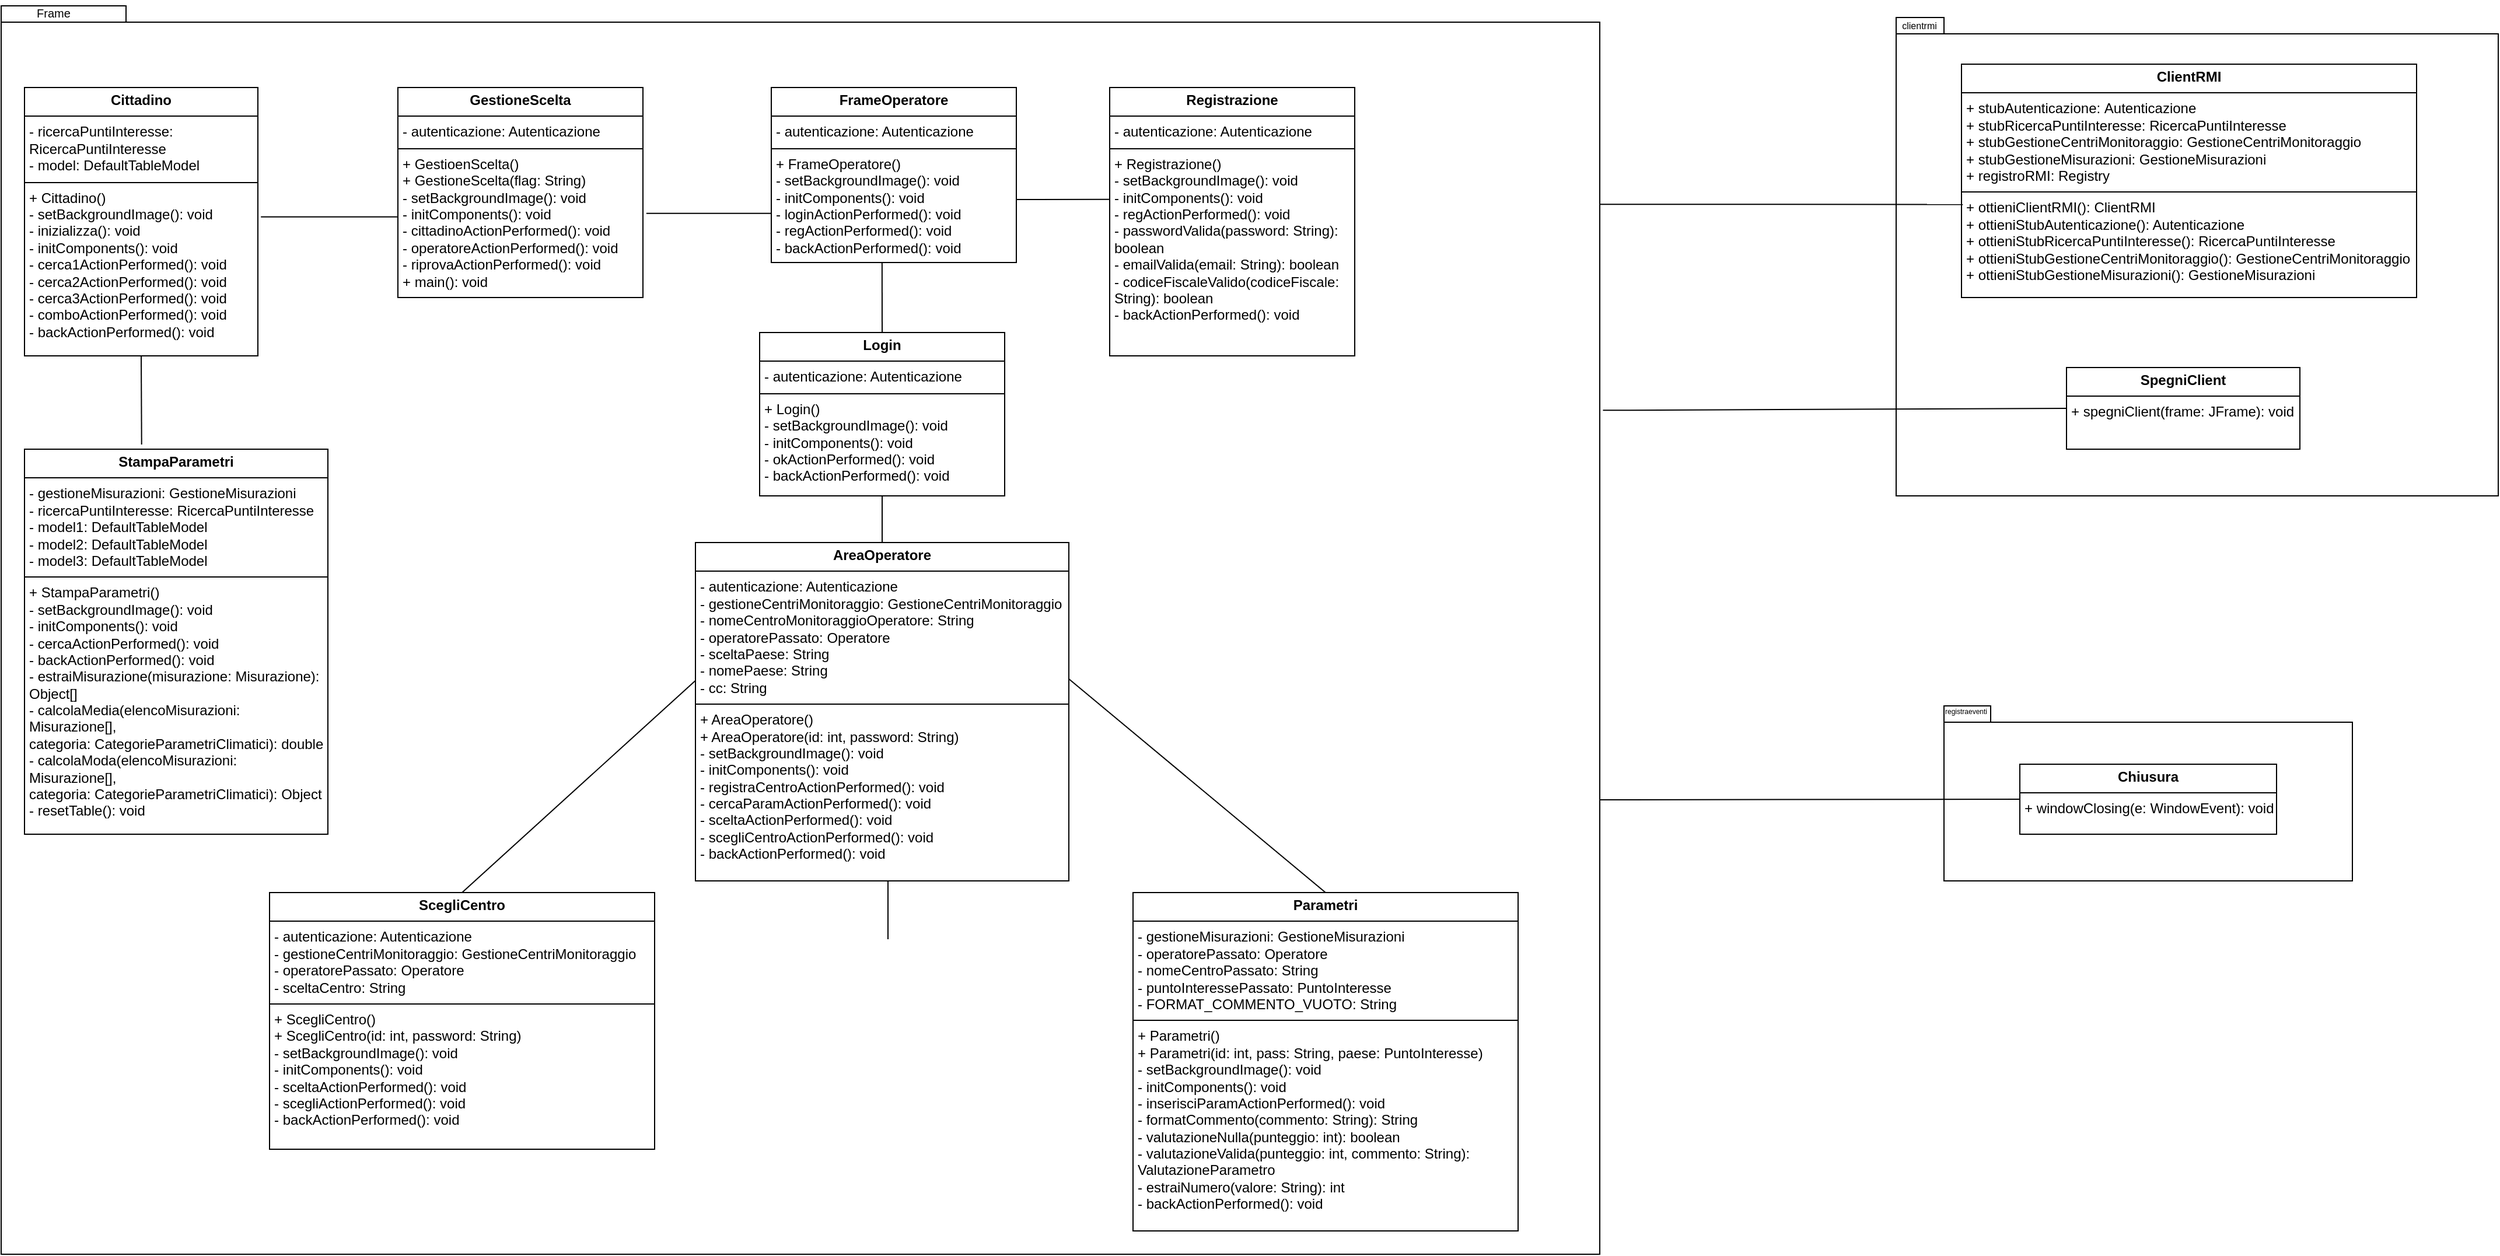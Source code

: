 <mxfile version="24.7.6">
  <diagram name="Pagina-1" id="-jRxLfGOwWOgaEGNrEnS">
    <mxGraphModel dx="1430" dy="750" grid="1" gridSize="10" guides="1" tooltips="1" connect="1" arrows="1" fold="1" page="1" pageScale="1" pageWidth="827" pageHeight="1169" math="0" shadow="0">
      <root>
        <mxCell id="0" />
        <mxCell id="1" parent="0" />
        <mxCell id="-e0q60Qx5HBaMIwugsIq-32" value="" style="shape=folder;fontStyle=1;spacingTop=10;tabWidth=40;tabHeight=14;tabPosition=left;html=1;whiteSpace=wrap;" parent="1" vertex="1">
          <mxGeometry x="1695" y="670" width="350" height="150" as="geometry" />
        </mxCell>
        <mxCell id="-e0q60Qx5HBaMIwugsIq-25" value="" style="shape=folder;fontStyle=1;spacingTop=10;tabWidth=40;tabHeight=14;tabPosition=left;html=1;whiteSpace=wrap;" parent="1" vertex="1">
          <mxGeometry x="1654" y="80" width="516" height="410" as="geometry" />
        </mxCell>
        <mxCell id="-e0q60Qx5HBaMIwugsIq-20" value="" style="shape=folder;fontStyle=1;spacingTop=10;tabWidth=40;tabHeight=14;tabPosition=left;html=1;whiteSpace=wrap;" parent="1" vertex="1">
          <mxGeometry x="30" y="70" width="1370" height="1070" as="geometry" />
        </mxCell>
        <mxCell id="-e0q60Qx5HBaMIwugsIq-21" value="Frame" style="text;html=1;align=center;verticalAlign=bottom;whiteSpace=wrap;rounded=0;fontSize=10;" parent="1" vertex="1">
          <mxGeometry x="50" y="65" width="50" height="20" as="geometry" />
        </mxCell>
        <mxCell id="-e0q60Qx5HBaMIwugsIq-22" value="&lt;p style=&quot;margin:0px;margin-top:4px;text-align:center;&quot;&gt;&lt;b&gt;ClientRMI&lt;/b&gt;&lt;/p&gt;&lt;hr size=&quot;1&quot; style=&quot;border-style:solid;&quot;&gt;&lt;p style=&quot;margin:0px;margin-left:4px;&quot;&gt;+&amp;nbsp;stubAutenticazione:&amp;nbsp;Autenticazione&lt;/p&gt;&lt;p style=&quot;margin:0px;margin-left:4px;&quot;&gt;+&amp;nbsp;stubRicercaPuntiInteresse:&amp;nbsp;RicercaPuntiInteresse&lt;/p&gt;&lt;p style=&quot;margin:0px;margin-left:4px;&quot;&gt;+&amp;nbsp;stubGestioneCentriMonitoraggio:&amp;nbsp;GestioneCentriMonitoraggio&lt;/p&gt;&lt;p style=&quot;margin:0px;margin-left:4px;&quot;&gt;+&amp;nbsp;stubGestioneMisurazioni:&amp;nbsp;GestioneMisurazioni&lt;/p&gt;&lt;p style=&quot;margin:0px;margin-left:4px;&quot;&gt;+&amp;nbsp;registroRMI:&amp;nbsp;Registry&lt;/p&gt;&lt;hr size=&quot;1&quot; style=&quot;border-style:solid;&quot;&gt;&lt;p style=&quot;margin:0px;margin-left:4px;&quot;&gt;+&amp;nbsp;ottieniClientRMI(): ClientRMI&lt;/p&gt;&lt;p style=&quot;margin:0px;margin-left:4px;&quot;&gt;+&amp;nbsp;ottieniStubAutenticazione(): Autenticazione&lt;/p&gt;&lt;p style=&quot;margin:0px;margin-left:4px;&quot;&gt;+&amp;nbsp;ottieniStubRicercaPuntiInteresse():&amp;nbsp;RicercaPuntiInteresse&lt;/p&gt;&lt;p style=&quot;margin:0px;margin-left:4px;&quot;&gt;+&amp;nbsp;ottieniStubGestioneCentriMonitoraggio():&amp;nbsp;GestioneCentriMonitoraggio&lt;/p&gt;&lt;p style=&quot;margin:0px;margin-left:4px;&quot;&gt;+&amp;nbsp;ottieniStubGestioneMisurazioni():&amp;nbsp;GestioneMisurazioni&lt;/p&gt;" style="verticalAlign=top;align=left;overflow=fill;html=1;whiteSpace=wrap;" parent="1" vertex="1">
          <mxGeometry x="1710" y="120" width="390" height="200" as="geometry" />
        </mxCell>
        <mxCell id="-e0q60Qx5HBaMIwugsIq-23" value="&lt;p style=&quot;margin:0px;margin-top:4px;text-align:center;&quot;&gt;&lt;b&gt;SpegniClient&lt;/b&gt;&lt;/p&gt;&lt;hr size=&quot;1&quot; style=&quot;border-style:solid;&quot;&gt;&lt;p style=&quot;margin:0px;margin-left:4px;&quot;&gt;+&amp;nbsp;spegniClient(frame: JFrame): void&lt;/p&gt;" style="verticalAlign=top;align=left;overflow=fill;html=1;whiteSpace=wrap;" parent="1" vertex="1">
          <mxGeometry x="1800" y="380" width="200" height="70" as="geometry" />
        </mxCell>
        <mxCell id="-e0q60Qx5HBaMIwugsIq-27" value="clientrmi" style="text;html=1;align=center;verticalAlign=bottom;whiteSpace=wrap;rounded=0;fontSize=8;" parent="1" vertex="1">
          <mxGeometry x="1654" y="85" width="40" height="10" as="geometry" />
        </mxCell>
        <mxCell id="-e0q60Qx5HBaMIwugsIq-31" value="&lt;p style=&quot;margin:0px;margin-top:4px;text-align:center;&quot;&gt;&lt;b&gt;Chiusura&lt;/b&gt;&lt;/p&gt;&lt;hr size=&quot;1&quot; style=&quot;border-style:solid;&quot;&gt;&lt;p style=&quot;margin:0px;margin-left:4px;&quot;&gt;+&amp;nbsp;windowClosing(e: WindowEvent): void&lt;/p&gt;" style="verticalAlign=top;align=left;overflow=fill;html=1;whiteSpace=wrap;" parent="1" vertex="1">
          <mxGeometry x="1760" y="720" width="220" height="60" as="geometry" />
        </mxCell>
        <mxCell id="-e0q60Qx5HBaMIwugsIq-33" value="registraeventi" style="text;html=1;align=center;verticalAlign=bottom;whiteSpace=wrap;rounded=0;fontSize=6;" parent="1" vertex="1">
          <mxGeometry x="1694" y="680" width="40" as="geometry" />
        </mxCell>
        <mxCell id="-e0q60Qx5HBaMIwugsIq-34" value="" style="endArrow=none;html=1;rounded=0;entryX=0;entryY=0.5;entryDx=0;entryDy=0;exitX=1;exitY=0.636;exitDx=0;exitDy=0;exitPerimeter=0;" parent="1" target="-e0q60Qx5HBaMIwugsIq-31" edge="1" source="-e0q60Qx5HBaMIwugsIq-20">
          <mxGeometry width="50" height="50" relative="1" as="geometry">
            <mxPoint x="1420" y="750" as="sourcePoint" />
            <mxPoint x="1540" y="680" as="targetPoint" />
          </mxGeometry>
        </mxCell>
        <mxCell id="ekA_cD8WviMU0AE-hVwQ-1" value="&lt;p style=&quot;margin:0px;margin-top:4px;text-align:center;&quot;&gt;&lt;b&gt;GestioneScelta&lt;/b&gt;&lt;/p&gt;&lt;hr size=&quot;1&quot; style=&quot;border-style:solid;&quot;&gt;&lt;p style=&quot;margin:0px;margin-left:4px;&quot;&gt;- autenticazione: Autenticazione&lt;/p&gt;&lt;hr size=&quot;1&quot; style=&quot;border-style:solid;&quot;&gt;&lt;p style=&quot;margin:0px;margin-left:4px;&quot;&gt;+ GestioenScelta()&lt;/p&gt;&lt;p style=&quot;margin:0px;margin-left:4px;&quot;&gt;+ GestioneScelta(flag: String)&lt;/p&gt;&lt;p style=&quot;margin:0px;margin-left:4px;&quot;&gt;- setBackgroundImage&lt;span style=&quot;background-color: initial;&quot;&gt;(): void&lt;/span&gt;&lt;/p&gt;&lt;p style=&quot;margin:0px;margin-left:4px;&quot;&gt;&lt;span style=&quot;background-color: initial;&quot;&gt;- initComponents(): void&lt;/span&gt;&lt;/p&gt;&lt;p style=&quot;margin:0px;margin-left:4px;&quot;&gt;&lt;span style=&quot;background-color: initial;&quot;&gt;-&amp;nbsp;&lt;/span&gt;&lt;span style=&quot;background-color: initial;&quot;&gt;cittadinoActionPerformed(): void&lt;/span&gt;&lt;/p&gt;&lt;p style=&quot;margin:0px;margin-left:4px;&quot;&gt;&lt;span style=&quot;background-color: initial;&quot;&gt;-&amp;nbsp;&lt;/span&gt;&lt;span style=&quot;background-color: initial;&quot;&gt;operatoreActionPerformed(): void&lt;/span&gt;&lt;/p&gt;&lt;p style=&quot;margin:0px;margin-left:4px;&quot;&gt;&lt;span style=&quot;background-color: initial;&quot;&gt;-&amp;nbsp;&lt;/span&gt;&lt;span style=&quot;background-color: initial;&quot;&gt;riprovaActionPerformed(): void&lt;/span&gt;&lt;/p&gt;&lt;p style=&quot;margin:0px;margin-left:4px;&quot;&gt;&lt;span style=&quot;background-color: initial;&quot;&gt;+ main(): void&lt;/span&gt;&lt;/p&gt;" style="verticalAlign=top;align=left;overflow=fill;html=1;whiteSpace=wrap;" vertex="1" parent="1">
          <mxGeometry x="370" y="140" width="210" height="180" as="geometry" />
        </mxCell>
        <mxCell id="ekA_cD8WviMU0AE-hVwQ-2" value="&lt;p style=&quot;margin:0px;margin-top:4px;text-align:center;&quot;&gt;&lt;b&gt;Cittadino&lt;/b&gt;&lt;/p&gt;&lt;hr size=&quot;1&quot; style=&quot;border-style:solid;&quot;&gt;&lt;p style=&quot;margin:0px;margin-left:4px;&quot;&gt;- ricercaPuntiInteresse: RicercaPuntiInteresse&lt;/p&gt;&lt;p style=&quot;margin:0px;margin-left:4px;&quot;&gt;- model:&amp;nbsp;DefaultTableModel&lt;/p&gt;&lt;hr size=&quot;1&quot; style=&quot;border-style:solid;&quot;&gt;&lt;p style=&quot;margin:0px;margin-left:4px;&quot;&gt;&lt;span style=&quot;background-color: initial;&quot;&gt;+ Cittadino()&lt;/span&gt;&lt;/p&gt;&lt;p style=&quot;margin:0px;margin-left:4px;&quot;&gt;&lt;span style=&quot;background-color: initial;&quot;&gt;- setBackgroundImage&lt;/span&gt;&lt;span style=&quot;background-color: initial;&quot;&gt;(): void&lt;/span&gt;&lt;br&gt;&lt;/p&gt;&lt;p style=&quot;margin:0px;margin-left:4px;&quot;&gt;&lt;span style=&quot;background-color: initial;&quot;&gt;- inizializza(): void&lt;/span&gt;&lt;/p&gt;&lt;p style=&quot;margin:0px;margin-left:4px;&quot;&gt;&lt;span style=&quot;background-color: initial;&quot;&gt;- initComponents(): void&lt;/span&gt;&lt;/p&gt;&lt;p style=&quot;margin:0px;margin-left:4px;&quot;&gt;&lt;span style=&quot;background-color: initial;&quot;&gt;-&amp;nbsp;&lt;/span&gt;&lt;span style=&quot;background-color: initial;&quot;&gt;cerca1ActionPerformed(): void&lt;/span&gt;&lt;/p&gt;&lt;p style=&quot;margin:0px;margin-left:4px;&quot;&gt;&lt;span style=&quot;background-color: initial;&quot;&gt;-&amp;nbsp;&lt;/span&gt;&lt;span style=&quot;background-color: initial;&quot;&gt;cerca2ActionPerformed(): void&lt;/span&gt;&lt;/p&gt;&lt;p style=&quot;margin:0px;margin-left:4px;&quot;&gt;&lt;span style=&quot;background-color: initial;&quot;&gt;-&amp;nbsp;&lt;/span&gt;&lt;span style=&quot;background-color: initial;&quot;&gt;cerca3ActionPerformed(): void&lt;/span&gt;&lt;/p&gt;&lt;p style=&quot;margin:0px;margin-left:4px;&quot;&gt;&lt;span style=&quot;background-color: initial;&quot;&gt;-&amp;nbsp;&lt;/span&gt;&lt;span style=&quot;background-color: initial;&quot;&gt;comboActionPerformed(): void&lt;/span&gt;&lt;/p&gt;&lt;p style=&quot;margin:0px;margin-left:4px;&quot;&gt;&lt;span style=&quot;background-color: initial;&quot;&gt;-&amp;nbsp;&lt;/span&gt;&lt;span style=&quot;background-color: initial;&quot;&gt;backActionPerformed(): void&lt;/span&gt;&lt;/p&gt;" style="verticalAlign=top;align=left;overflow=fill;html=1;whiteSpace=wrap;" vertex="1" parent="1">
          <mxGeometry x="50" y="140" width="200" height="230" as="geometry" />
        </mxCell>
        <mxCell id="ekA_cD8WviMU0AE-hVwQ-3" value="&lt;p style=&quot;margin:0px;margin-top:4px;text-align:center;&quot;&gt;&lt;b&gt;StampaParametri&lt;/b&gt;&lt;/p&gt;&lt;hr size=&quot;1&quot; style=&quot;border-style:solid;&quot;&gt;&lt;p style=&quot;margin:0px;margin-left:4px;&quot;&gt;- gestioneMisurazioni: GestioneMisurazioni&lt;/p&gt;&lt;p style=&quot;margin:0px;margin-left:4px;&quot;&gt;- ricercaPuntiInteresse:&amp;nbsp;&lt;span style=&quot;background-color: initial;&quot;&gt;RicercaPuntiInteresse&lt;/span&gt;&lt;/p&gt;&lt;p style=&quot;margin:0px;margin-left:4px;&quot;&gt;&lt;span style=&quot;background-color: initial;&quot;&gt;-&amp;nbsp;&lt;/span&gt;&lt;span style=&quot;background-color: initial;&quot;&gt;model1:&amp;nbsp;&lt;/span&gt;&lt;span style=&quot;background-color: initial;&quot;&gt;DefaultTableModel&lt;/span&gt;&lt;span style=&quot;background-color: initial;&quot;&gt;&lt;br&gt;&lt;/span&gt;&lt;/p&gt;&lt;p style=&quot;margin:0px;margin-left:4px;&quot;&gt;&lt;span style=&quot;background-color: initial;&quot;&gt;-&amp;nbsp;&lt;/span&gt;&lt;span style=&quot;background-color: initial;&quot;&gt;model2:&amp;nbsp;&lt;/span&gt;&lt;span style=&quot;background-color: initial;&quot;&gt;DefaultTableModel&lt;/span&gt;&lt;span style=&quot;background-color: initial;&quot;&gt;&lt;br&gt;&lt;/span&gt;&lt;/p&gt;&lt;p style=&quot;margin:0px;margin-left:4px;&quot;&gt;&lt;span style=&quot;background-color: initial;&quot;&gt;-&amp;nbsp;&lt;/span&gt;&lt;span style=&quot;background-color: initial;&quot;&gt;model3:&amp;nbsp;&lt;/span&gt;&lt;span style=&quot;background-color: initial;&quot;&gt;DefaultTableModel&lt;/span&gt;&lt;/p&gt;&lt;hr size=&quot;1&quot; style=&quot;border-style:solid;&quot;&gt;&lt;p style=&quot;margin:0px;margin-left:4px;&quot;&gt;+ StampaParametri()&lt;/p&gt;&lt;p style=&quot;margin:0px;margin-left:4px;&quot;&gt;- setBackgroundImage&lt;span style=&quot;background-color: initial;&quot;&gt;(): void&lt;/span&gt;&lt;/p&gt;&lt;p style=&quot;margin:0px;margin-left:4px;&quot;&gt;&lt;span style=&quot;background-color: initial;&quot;&gt;- initComponents(): void&lt;/span&gt;&lt;/p&gt;&lt;p style=&quot;margin:0px;margin-left:4px;&quot;&gt;&lt;span style=&quot;background-color: initial;&quot;&gt;-&amp;nbsp;&lt;/span&gt;&lt;span style=&quot;background-color: initial;&quot;&gt;cercaActionPerformed(): void&lt;/span&gt;&lt;/p&gt;&lt;p style=&quot;margin:0px;margin-left:4px;&quot;&gt;&lt;span style=&quot;background-color: initial;&quot;&gt;-&amp;nbsp;&lt;/span&gt;&lt;span style=&quot;background-color: initial;&quot;&gt;backActionPerformed(): void&lt;/span&gt;&lt;br&gt;&lt;/p&gt;&lt;p style=&quot;margin:0px;margin-left:4px;&quot;&gt;&lt;span style=&quot;background-color: initial;&quot;&gt;-&amp;nbsp;&lt;/span&gt;&lt;span style=&quot;background-color: initial;&quot;&gt;estraiMisurazione(misurazione: Misurazione): Object[]&lt;/span&gt;&lt;/p&gt;&lt;p style=&quot;margin:0px;margin-left:4px;&quot;&gt;&lt;span style=&quot;background-color: initial;&quot;&gt;-&amp;nbsp;&lt;/span&gt;&lt;span style=&quot;background-color: initial;&quot;&gt;calcolaMedia(elencoMisurazioni: Misurazione[], categoria:&amp;nbsp;&lt;/span&gt;&lt;span style=&quot;background-color: initial;&quot;&gt;CategorieParametriClimatici&lt;/span&gt;&lt;span style=&quot;background-color: initial;&quot;&gt;): double&lt;/span&gt;&lt;/p&gt;&lt;p style=&quot;margin:0px;margin-left:4px;&quot;&gt;&lt;span style=&quot;background-color: initial;&quot;&gt;-&amp;nbsp;&lt;/span&gt;&lt;span style=&quot;background-color: initial;&quot;&gt;calcolaModa(&lt;/span&gt;&lt;span style=&quot;background-color: initial;&quot;&gt;elencoMisurazioni: Misurazione[], categoria:&amp;nbsp;&lt;/span&gt;&lt;span style=&quot;background-color: initial;&quot;&gt;CategorieParametriClimatici&lt;/span&gt;&lt;span style=&quot;background-color: initial;&quot;&gt;): Object&lt;/span&gt;&lt;/p&gt;&lt;p style=&quot;margin:0px;margin-left:4px;&quot;&gt;&lt;span style=&quot;background-color: initial;&quot;&gt;- resetTable(): void&lt;/span&gt;&lt;/p&gt;" style="verticalAlign=top;align=left;overflow=fill;html=1;whiteSpace=wrap;" vertex="1" parent="1">
          <mxGeometry x="50" y="450" width="260" height="330" as="geometry" />
        </mxCell>
        <mxCell id="ekA_cD8WviMU0AE-hVwQ-4" value="" style="endArrow=none;html=1;rounded=0;fontSize=12;startSize=8;endSize=8;curved=1;exitX=0.5;exitY=1;exitDx=0;exitDy=0;entryX=0.386;entryY=-0.012;entryDx=0;entryDy=0;entryPerimeter=0;" edge="1" parent="1" source="ekA_cD8WviMU0AE-hVwQ-2" target="ekA_cD8WviMU0AE-hVwQ-3">
          <mxGeometry width="50" height="50" relative="1" as="geometry">
            <mxPoint x="260" y="255" as="sourcePoint" />
            <mxPoint x="380" y="256" as="targetPoint" />
          </mxGeometry>
        </mxCell>
        <mxCell id="ekA_cD8WviMU0AE-hVwQ-5" value="&lt;p style=&quot;margin:0px;margin-top:4px;text-align:center;&quot;&gt;&lt;b&gt;FrameOperatore&lt;/b&gt;&lt;/p&gt;&lt;hr size=&quot;1&quot; style=&quot;border-style:solid;&quot;&gt;&lt;p style=&quot;margin:0px;margin-left:4px;&quot;&gt;- autenticazione: Autenticazione&lt;/p&gt;&lt;hr size=&quot;1&quot; style=&quot;border-style:solid;&quot;&gt;&lt;p style=&quot;margin:0px;margin-left:4px;&quot;&gt;+ FrameOperatore()&lt;/p&gt;&lt;p style=&quot;margin:0px;margin-left:4px;&quot;&gt;- setBackgroundImage&lt;span style=&quot;background-color: initial;&quot;&gt;(): void&lt;/span&gt;&lt;/p&gt;&lt;p style=&quot;margin:0px;margin-left:4px;&quot;&gt;&lt;span style=&quot;background-color: initial;&quot;&gt;- initComponents(): void&lt;/span&gt;&lt;/p&gt;&lt;p style=&quot;margin:0px;margin-left:4px;&quot;&gt;&lt;span style=&quot;background-color: initial;&quot;&gt;-&amp;nbsp;&lt;/span&gt;&lt;span style=&quot;background-color: initial;&quot;&gt;loginActionPerformed(): void&lt;/span&gt;&lt;/p&gt;&lt;p style=&quot;margin:0px;margin-left:4px;&quot;&gt;&lt;span style=&quot;background-color: initial;&quot;&gt;-&amp;nbsp;&lt;/span&gt;&lt;span style=&quot;background-color: initial;&quot;&gt;regActionPerformed(): void&lt;/span&gt;&lt;/p&gt;&lt;p style=&quot;margin:0px;margin-left:4px;&quot;&gt;&lt;span style=&quot;background-color: initial;&quot;&gt;-&amp;nbsp;&lt;/span&gt;&lt;span style=&quot;background-color: initial;&quot;&gt;backActionPerformed(): void&lt;/span&gt;&lt;br&gt;&lt;/p&gt;" style="verticalAlign=top;align=left;overflow=fill;html=1;whiteSpace=wrap;" vertex="1" parent="1">
          <mxGeometry x="690" y="140" width="210" height="150" as="geometry" />
        </mxCell>
        <mxCell id="ekA_cD8WviMU0AE-hVwQ-6" value="&lt;p style=&quot;margin:0px;margin-top:4px;text-align:center;&quot;&gt;&lt;b&gt;Login&lt;/b&gt;&lt;/p&gt;&lt;hr size=&quot;1&quot; style=&quot;border-style:solid;&quot;&gt;&lt;p style=&quot;margin:0px;margin-left:4px;&quot;&gt;- autenticazione: Autenticazione&lt;/p&gt;&lt;hr size=&quot;1&quot; style=&quot;border-style:solid;&quot;&gt;&lt;p style=&quot;margin:0px;margin-left:4px;&quot;&gt;+ Login()&lt;/p&gt;&lt;p style=&quot;margin:0px;margin-left:4px;&quot;&gt;- setBackgroundImage&lt;span style=&quot;background-color: initial;&quot;&gt;(): void&lt;/span&gt;&lt;/p&gt;&lt;p style=&quot;margin:0px;margin-left:4px;&quot;&gt;&lt;span style=&quot;background-color: initial;&quot;&gt;- initComponents(): void&lt;/span&gt;&lt;/p&gt;&lt;p style=&quot;margin:0px;margin-left:4px;&quot;&gt;- okActionPerformed(): void&lt;/p&gt;&lt;p style=&quot;margin:0px;margin-left:4px;&quot;&gt;&lt;span style=&quot;background-color: initial;&quot;&gt;-&amp;nbsp;&lt;/span&gt;&lt;span style=&quot;background-color: initial;&quot;&gt;backActionPerformed(): void&lt;/span&gt;&lt;br&gt;&lt;/p&gt;" style="verticalAlign=top;align=left;overflow=fill;html=1;whiteSpace=wrap;" vertex="1" parent="1">
          <mxGeometry x="680" y="350" width="210" height="140" as="geometry" />
        </mxCell>
        <mxCell id="ekA_cD8WviMU0AE-hVwQ-7" value="" style="endArrow=none;html=1;rounded=0;fontSize=12;startSize=8;endSize=8;curved=1;exitX=0.5;exitY=0;exitDx=0;exitDy=0;entryX=0.452;entryY=1;entryDx=0;entryDy=0;entryPerimeter=0;" edge="1" parent="1" source="ekA_cD8WviMU0AE-hVwQ-6" target="ekA_cD8WviMU0AE-hVwQ-5">
          <mxGeometry width="50" height="50" relative="1" as="geometry">
            <mxPoint x="700" y="370" as="sourcePoint" />
            <mxPoint x="750" y="320" as="targetPoint" />
          </mxGeometry>
        </mxCell>
        <mxCell id="ekA_cD8WviMU0AE-hVwQ-8" value="&lt;p style=&quot;margin:0px;margin-top:4px;text-align:center;&quot;&gt;&lt;b&gt;Registrazione&lt;/b&gt;&lt;/p&gt;&lt;hr size=&quot;1&quot; style=&quot;border-style:solid;&quot;&gt;&lt;p style=&quot;margin:0px;margin-left:4px;&quot;&gt;- autenticazione: Autenticazione&lt;/p&gt;&lt;hr size=&quot;1&quot; style=&quot;border-style:solid;&quot;&gt;&lt;p style=&quot;margin:0px;margin-left:4px;&quot;&gt;+ Registrazione()&lt;/p&gt;&lt;p style=&quot;margin:0px;margin-left:4px;&quot;&gt;- setBackgroundImage&lt;span style=&quot;background-color: initial;&quot;&gt;(): void&lt;/span&gt;&lt;/p&gt;&lt;p style=&quot;margin:0px;margin-left:4px;&quot;&gt;&lt;span style=&quot;background-color: initial;&quot;&gt;- initComponents(): void&lt;/span&gt;&lt;/p&gt;&lt;p style=&quot;margin:0px;margin-left:4px;&quot;&gt;- regActionPerformed(): void&lt;/p&gt;&lt;p style=&quot;margin:0px;margin-left:4px;&quot;&gt;- passwordValida(password: String): boolean&lt;/p&gt;&lt;p style=&quot;margin:0px;margin-left:4px;&quot;&gt;- emailValida(email: String): boolean&lt;/p&gt;&lt;p style=&quot;margin:0px;margin-left:4px;&quot;&gt;- codiceFiscaleValido(codiceFiscale: String): boolean&lt;span style=&quot;background-color: initial;&quot;&gt;&amp;nbsp;&lt;/span&gt;&lt;/p&gt;&lt;p style=&quot;margin:0px;margin-left:4px;&quot;&gt;&lt;span style=&quot;background-color: initial;&quot;&gt;-&amp;nbsp;&lt;/span&gt;&lt;span style=&quot;background-color: initial;&quot;&gt;backActionPerformed(): void&lt;/span&gt;&lt;br&gt;&lt;/p&gt;" style="verticalAlign=top;align=left;overflow=fill;html=1;whiteSpace=wrap;" vertex="1" parent="1">
          <mxGeometry x="980" y="140" width="210" height="230" as="geometry" />
        </mxCell>
        <mxCell id="ekA_cD8WviMU0AE-hVwQ-9" value="&lt;p style=&quot;margin:0px;margin-top:4px;text-align:center;&quot;&gt;&lt;b&gt;AreaOperatore&lt;/b&gt;&lt;/p&gt;&lt;hr size=&quot;1&quot; style=&quot;border-style:solid;&quot;&gt;&lt;p style=&quot;margin:0px;margin-left:4px;&quot;&gt;- autenticazione: Autenticazione&lt;/p&gt;&lt;p style=&quot;margin:0px;margin-left:4px;&quot;&gt;- gestioneCentriMonitoraggio:&amp;nbsp;GestioneCentriMonitoraggio&lt;/p&gt;&lt;p style=&quot;margin:0px;margin-left:4px;&quot;&gt;- nomeCentroMonitoraggioOperatore: String&lt;/p&gt;&lt;p style=&quot;margin:0px;margin-left:4px;&quot;&gt;- operatorePassato:&amp;nbsp;Operatore&lt;/p&gt;&lt;p style=&quot;margin:0px;margin-left:4px;&quot;&gt;- sceltaPaese: String&lt;/p&gt;&lt;p style=&quot;margin:0px;margin-left:4px;&quot;&gt;- nomePaese: String&lt;/p&gt;&lt;p style=&quot;margin:0px;margin-left:4px;&quot;&gt;- cc: String&lt;/p&gt;&lt;hr size=&quot;1&quot; style=&quot;border-style:solid;&quot;&gt;&lt;p style=&quot;margin:0px;margin-left:4px;&quot;&gt;+ AreaOperatore()&lt;/p&gt;&lt;p style=&quot;margin:0px;margin-left:4px;&quot;&gt;+ AreaOperatore(id: int, password: String)&lt;/p&gt;&lt;p style=&quot;margin:0px;margin-left:4px;&quot;&gt;- setBackgroundImage&lt;span style=&quot;background-color: initial;&quot;&gt;(): void&lt;/span&gt;&lt;/p&gt;&lt;p style=&quot;margin:0px;margin-left:4px;&quot;&gt;&lt;span style=&quot;background-color: initial;&quot;&gt;- initComponents(): void&lt;/span&gt;&lt;/p&gt;&lt;p style=&quot;margin:0px;margin-left:4px;&quot;&gt;- registraCentroActionPerformed(): void&lt;/p&gt;&lt;p style=&quot;margin:0px;margin-left:4px;&quot;&gt;- cercaParamActionPerformed(): void&lt;/p&gt;&lt;p style=&quot;margin:0px;margin-left:4px;&quot;&gt;- sceltaActionPerformed(): void&lt;/p&gt;&lt;p style=&quot;margin:0px;margin-left:4px;&quot;&gt;- scegliCentroActionPerformed(): void&lt;/p&gt;&lt;p style=&quot;margin:0px;margin-left:4px;&quot;&gt;&lt;span style=&quot;background-color: initial;&quot;&gt;-&amp;nbsp;&lt;/span&gt;&lt;span style=&quot;background-color: initial;&quot;&gt;backActionPerformed(): void&lt;/span&gt;&lt;br&gt;&lt;/p&gt;" style="verticalAlign=top;align=left;overflow=fill;html=1;whiteSpace=wrap;" vertex="1" parent="1">
          <mxGeometry x="625" y="530" width="320" height="290" as="geometry" />
        </mxCell>
        <mxCell id="ekA_cD8WviMU0AE-hVwQ-10" value="" style="endArrow=none;html=1;rounded=0;fontSize=12;startSize=8;endSize=8;curved=1;exitX=0.5;exitY=1;exitDx=0;exitDy=0;entryX=0.5;entryY=0;entryDx=0;entryDy=0;" edge="1" parent="1" source="ekA_cD8WviMU0AE-hVwQ-6" target="ekA_cD8WviMU0AE-hVwQ-9">
          <mxGeometry width="50" height="50" relative="1" as="geometry">
            <mxPoint x="910" y="500" as="sourcePoint" />
            <mxPoint x="960" y="450" as="targetPoint" />
          </mxGeometry>
        </mxCell>
        <mxCell id="ekA_cD8WviMU0AE-hVwQ-11" value="&lt;p style=&quot;margin:0px;margin-top:4px;text-align:center;&quot;&gt;&lt;b&gt;ScegliCentro&lt;/b&gt;&lt;/p&gt;&lt;hr size=&quot;1&quot; style=&quot;border-style:solid;&quot;&gt;&lt;p style=&quot;margin:0px;margin-left:4px;&quot;&gt;- autenticazione: Autenticazione&lt;/p&gt;&lt;p style=&quot;margin:0px;margin-left:4px;&quot;&gt;- gestioneCentriMonitoraggio:&amp;nbsp;GestioneCentriMonitoraggio&lt;/p&gt;&lt;p style=&quot;margin:0px;margin-left:4px;&quot;&gt;- operatorePassato: Operatore&lt;/p&gt;&lt;p style=&quot;margin:0px;margin-left:4px;&quot;&gt;- sceltaCentro: String&lt;/p&gt;&lt;hr size=&quot;1&quot; style=&quot;border-style:solid;&quot;&gt;&lt;p style=&quot;margin:0px;margin-left:4px;&quot;&gt;+ ScegliCentro()&lt;/p&gt;&lt;p style=&quot;margin:0px;margin-left:4px;&quot;&gt;+ ScegliCentro(id: int, password: String)&lt;/p&gt;&lt;p style=&quot;margin:0px;margin-left:4px;&quot;&gt;- setBackgroundImage&lt;span style=&quot;background-color: initial;&quot;&gt;(): void&lt;/span&gt;&lt;/p&gt;&lt;p style=&quot;margin:0px;margin-left:4px;&quot;&gt;&lt;span style=&quot;background-color: initial;&quot;&gt;- initComponents(): void&lt;/span&gt;&lt;/p&gt;&lt;p style=&quot;margin:0px;margin-left:4px;&quot;&gt;- sceltaActionPerformed(): void&lt;/p&gt;&lt;p style=&quot;margin:0px;margin-left:4px;&quot;&gt;- scegliActionPerformed(): void&lt;/p&gt;&lt;p style=&quot;margin:0px;margin-left:4px;&quot;&gt;&lt;span style=&quot;background-color: initial;&quot;&gt;-&amp;nbsp;&lt;/span&gt;&lt;span style=&quot;background-color: initial;&quot;&gt;backActionPerformed(): void&lt;/span&gt;&lt;br&gt;&lt;/p&gt;" style="verticalAlign=top;align=left;overflow=fill;html=1;whiteSpace=wrap;" vertex="1" parent="1">
          <mxGeometry x="260" y="830" width="330" height="220" as="geometry" />
        </mxCell>
        <mxCell id="ekA_cD8WviMU0AE-hVwQ-12" value="&lt;p style=&quot;margin:0px;margin-top:4px;text-align:center;&quot;&gt;&lt;b&gt;Parametri&lt;/b&gt;&lt;/p&gt;&lt;hr size=&quot;1&quot; style=&quot;border-style:solid;&quot;&gt;&lt;p style=&quot;margin:0px;margin-left:4px;&quot;&gt;- gestioneMisurazioni: GestioneMisurazioni&lt;/p&gt;&lt;p style=&quot;margin:0px;margin-left:4px;&quot;&gt;- operatorePassato: Operatore&lt;/p&gt;&lt;p style=&quot;margin:0px;margin-left:4px;&quot;&gt;- nomeCentroPassato: String&lt;/p&gt;&lt;p style=&quot;margin:0px;margin-left:4px;&quot;&gt;- puntoInteressePassato: PuntoInteresse&lt;/p&gt;&lt;p style=&quot;margin:0px;margin-left:4px;&quot;&gt;- FORMAT_COMMENTO_VUOTO: String&lt;/p&gt;&lt;hr size=&quot;1&quot; style=&quot;border-style:solid;&quot;&gt;&lt;p style=&quot;margin:0px;margin-left:4px;&quot;&gt;+ Parametri()&lt;/p&gt;&lt;p style=&quot;margin:0px;margin-left:4px;&quot;&gt;+ Parametri(id: int, pass: String, paese: PuntoInteresse)&lt;/p&gt;&lt;p style=&quot;margin:0px;margin-left:4px;&quot;&gt;- setBackgroundImage&lt;span style=&quot;background-color: initial;&quot;&gt;(): void&lt;/span&gt;&lt;/p&gt;&lt;p style=&quot;margin:0px;margin-left:4px;&quot;&gt;&lt;span style=&quot;background-color: initial;&quot;&gt;- initComponents(): void&lt;/span&gt;&lt;/p&gt;&lt;p style=&quot;margin:0px;margin-left:4px;&quot;&gt;- inserisciParamActionPerformed(): void&lt;/p&gt;&lt;p style=&quot;margin:0px;margin-left:4px;&quot;&gt;- formatCommento(commento: String): String&lt;/p&gt;&lt;p style=&quot;margin:0px;margin-left:4px;&quot;&gt;- valutazioneNulla(punteggio: int): boolean&lt;/p&gt;&lt;p style=&quot;margin:0px;margin-left:4px;&quot;&gt;- valutazioneValida(punteggio: int, commento: String): ValutazioneParametro&lt;/p&gt;&lt;p style=&quot;margin:0px;margin-left:4px;&quot;&gt;- estraiNumero(valore: String): int&lt;/p&gt;&lt;p style=&quot;margin:0px;margin-left:4px;&quot;&gt;&lt;span style=&quot;background-color: initial;&quot;&gt;-&amp;nbsp;&lt;/span&gt;&lt;span style=&quot;background-color: initial;&quot;&gt;backActionPerformed(): void&lt;/span&gt;&lt;br&gt;&lt;/p&gt;" style="verticalAlign=top;align=left;overflow=fill;html=1;whiteSpace=wrap;" vertex="1" parent="1">
          <mxGeometry x="1000" y="830" width="330" height="290" as="geometry" />
        </mxCell>
        <mxCell id="ekA_cD8WviMU0AE-hVwQ-13" value="" style="endArrow=none;html=1;rounded=0;fontSize=12;startSize=8;endSize=8;curved=1;exitX=0.5;exitY=0;exitDx=0;exitDy=0;" edge="1" parent="1">
          <mxGeometry width="50" height="50" relative="1" as="geometry">
            <mxPoint x="790" y="870" as="sourcePoint" />
            <mxPoint x="790" y="820" as="targetPoint" />
          </mxGeometry>
        </mxCell>
        <mxCell id="ekA_cD8WviMU0AE-hVwQ-14" value="" style="endArrow=none;html=1;rounded=0;exitX=1.013;exitY=0.482;exitDx=0;exitDy=0;exitPerimeter=0;entryX=0;entryY=0.616;entryDx=0;entryDy=0;entryPerimeter=0;" edge="1" parent="1" source="ekA_cD8WviMU0AE-hVwQ-2" target="ekA_cD8WviMU0AE-hVwQ-1">
          <mxGeometry width="50" height="50" relative="1" as="geometry">
            <mxPoint x="270" y="300" as="sourcePoint" />
            <mxPoint x="320" y="250" as="targetPoint" />
          </mxGeometry>
        </mxCell>
        <mxCell id="ekA_cD8WviMU0AE-hVwQ-15" value="" style="endArrow=none;html=1;rounded=0;exitX=1.014;exitY=0.599;exitDx=0;exitDy=0;exitPerimeter=0;entryX=0;entryY=0.719;entryDx=0;entryDy=0;entryPerimeter=0;" edge="1" parent="1" source="ekA_cD8WviMU0AE-hVwQ-1" target="ekA_cD8WviMU0AE-hVwQ-5">
          <mxGeometry width="50" height="50" relative="1" as="geometry">
            <mxPoint x="600" y="250" as="sourcePoint" />
            <mxPoint x="660" y="240" as="targetPoint" />
          </mxGeometry>
        </mxCell>
        <mxCell id="ekA_cD8WviMU0AE-hVwQ-16" value="" style="endArrow=none;html=1;rounded=0;exitX=1.002;exitY=0.64;exitDx=0;exitDy=0;exitPerimeter=0;entryX=0;entryY=0.417;entryDx=0;entryDy=0;entryPerimeter=0;" edge="1" parent="1" source="ekA_cD8WviMU0AE-hVwQ-5" target="ekA_cD8WviMU0AE-hVwQ-8">
          <mxGeometry width="50" height="50" relative="1" as="geometry">
            <mxPoint x="910" y="250" as="sourcePoint" />
            <mxPoint x="960" y="200" as="targetPoint" />
          </mxGeometry>
        </mxCell>
        <mxCell id="ekA_cD8WviMU0AE-hVwQ-17" value="" style="endArrow=none;html=1;rounded=0;exitX=0.5;exitY=0;exitDx=0;exitDy=0;entryX=-0.001;entryY=0.409;entryDx=0;entryDy=0;entryPerimeter=0;" edge="1" parent="1" source="ekA_cD8WviMU0AE-hVwQ-11" target="ekA_cD8WviMU0AE-hVwQ-9">
          <mxGeometry width="50" height="50" relative="1" as="geometry">
            <mxPoint x="470" y="740" as="sourcePoint" />
            <mxPoint x="520" y="690" as="targetPoint" />
          </mxGeometry>
        </mxCell>
        <mxCell id="ekA_cD8WviMU0AE-hVwQ-18" value="" style="endArrow=none;html=1;rounded=0;exitX=0.999;exitY=0.402;exitDx=0;exitDy=0;exitPerimeter=0;entryX=0.5;entryY=0;entryDx=0;entryDy=0;" edge="1" parent="1" source="ekA_cD8WviMU0AE-hVwQ-9" target="ekA_cD8WviMU0AE-hVwQ-12">
          <mxGeometry width="50" height="50" relative="1" as="geometry">
            <mxPoint x="1050" y="730" as="sourcePoint" />
            <mxPoint x="1100" y="680" as="targetPoint" />
          </mxGeometry>
        </mxCell>
        <mxCell id="ekA_cD8WviMU0AE-hVwQ-19" value="" style="endArrow=none;html=1;rounded=0;exitX=1;exitY=0.159;exitDx=0;exitDy=0;exitPerimeter=0;entryX=0.003;entryY=0.601;entryDx=0;entryDy=0;entryPerimeter=0;" edge="1" parent="1" source="-e0q60Qx5HBaMIwugsIq-20" target="-e0q60Qx5HBaMIwugsIq-22">
          <mxGeometry width="50" height="50" relative="1" as="geometry">
            <mxPoint x="1490" y="260" as="sourcePoint" />
            <mxPoint x="1540" y="210" as="targetPoint" />
          </mxGeometry>
        </mxCell>
        <mxCell id="ekA_cD8WviMU0AE-hVwQ-21" value="" style="endArrow=none;html=1;rounded=0;exitX=1.002;exitY=0.324;exitDx=0;exitDy=0;exitPerimeter=0;entryX=0;entryY=0.5;entryDx=0;entryDy=0;" edge="1" parent="1" source="-e0q60Qx5HBaMIwugsIq-20" target="-e0q60Qx5HBaMIwugsIq-23">
          <mxGeometry width="50" height="50" relative="1" as="geometry">
            <mxPoint x="1470" y="430" as="sourcePoint" />
            <mxPoint x="1520" y="380" as="targetPoint" />
          </mxGeometry>
        </mxCell>
      </root>
    </mxGraphModel>
  </diagram>
</mxfile>
